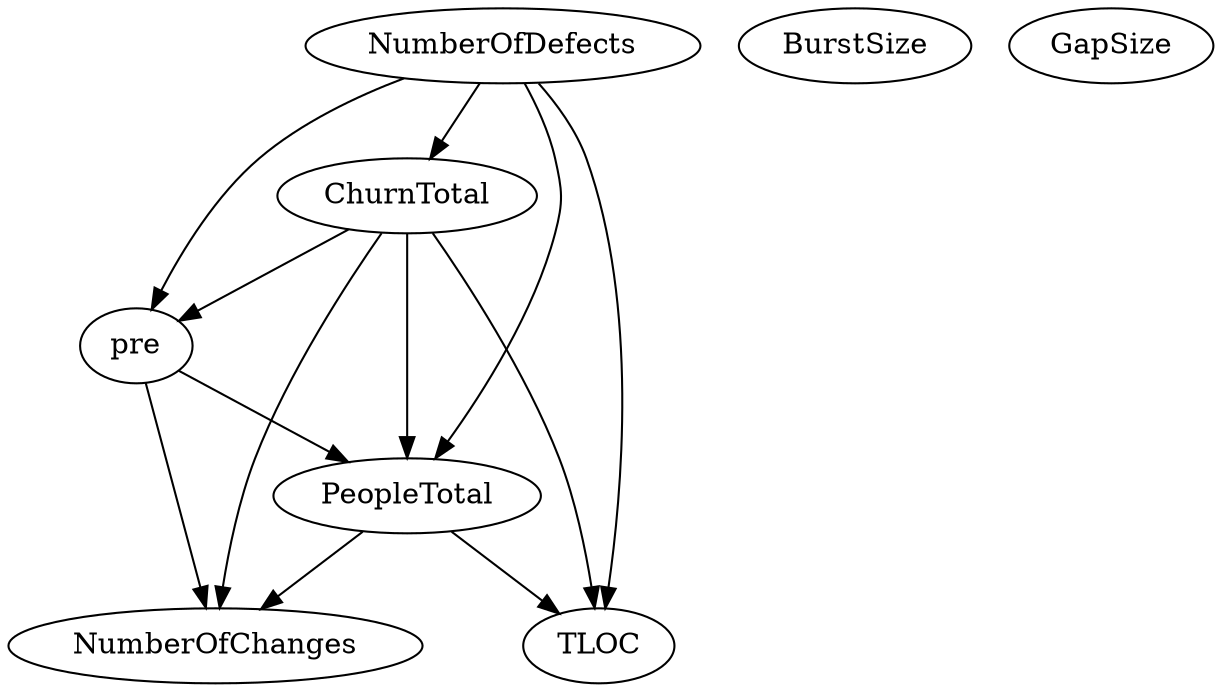 digraph {
   PeopleTotal;
   NumberOfChanges;
   ChurnTotal;
   TLOC;
   pre;
   NumberOfDefects;
   BurstSize;
   GapSize;
   PeopleTotal -> NumberOfChanges;
   PeopleTotal -> TLOC;
   ChurnTotal -> PeopleTotal;
   ChurnTotal -> NumberOfChanges;
   ChurnTotal -> TLOC;
   ChurnTotal -> pre;
   pre -> PeopleTotal;
   pre -> NumberOfChanges;
   NumberOfDefects -> PeopleTotal;
   NumberOfDefects -> ChurnTotal;
   NumberOfDefects -> TLOC;
   NumberOfDefects -> pre;
}
